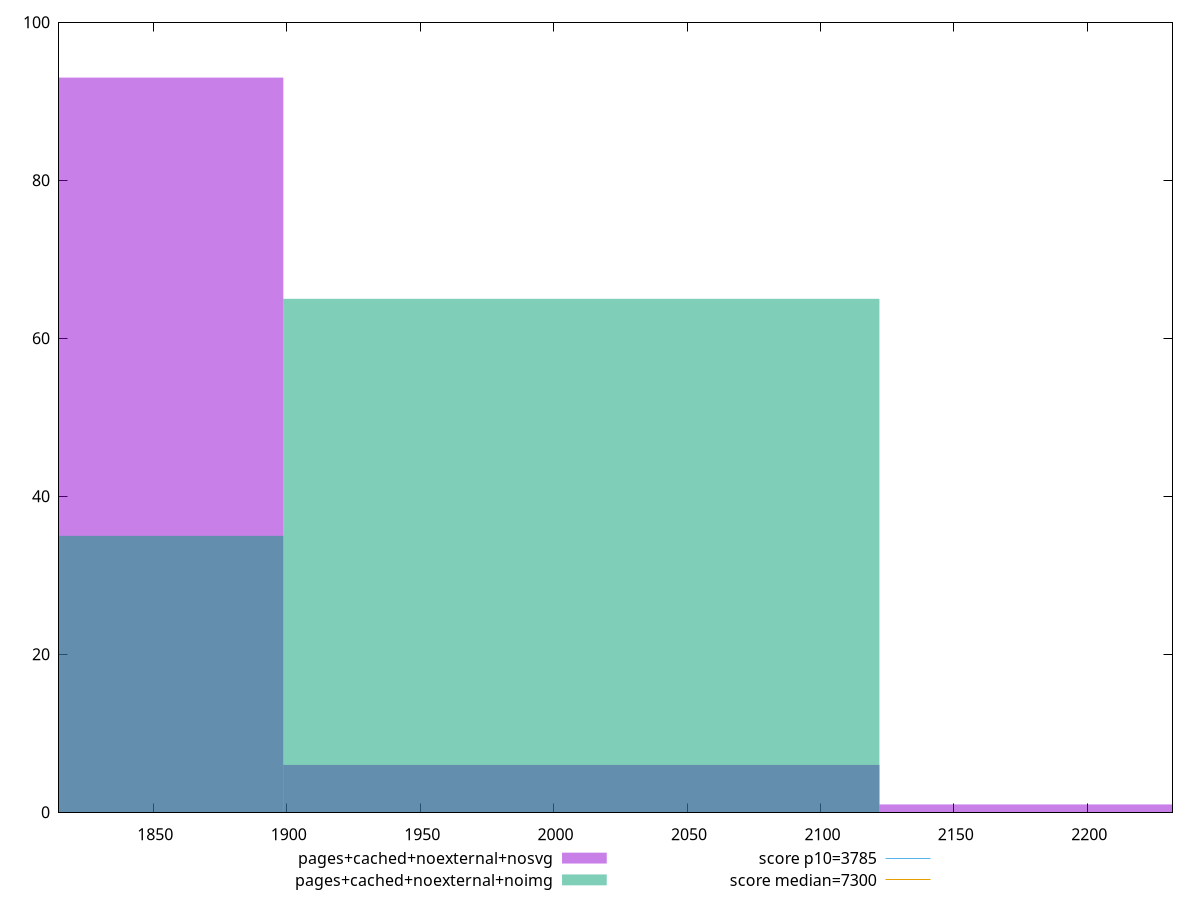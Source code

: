 reset

$pagesCachedNoexternalNosvg <<EOF
1787.0341333501553 93
2233.7926666876942 1
2010.4134000189247 6
EOF

$pagesCachedNoexternalNoimg <<EOF
1787.0341333501553 35
2010.4134000189247 65
EOF

set key outside below
set boxwidth 223.37926666876942
set xrange [1814.6572999999999:2231.929]
set yrange [0:100]
set style fill transparent solid 0.5 noborder

set parametric
set terminal svg size 640, 500 enhanced background rgb 'white'
set output "report_00007_2020-12-11T15:55:29.892Z/interactive/comparison/histogram/7_vs_8.svg"

plot $pagesCachedNoexternalNosvg title "pages+cached+noexternal+nosvg" with boxes, \
     $pagesCachedNoexternalNoimg title "pages+cached+noexternal+noimg" with boxes, \
     3785,t title "score p10=3785", \
     7300,t title "score median=7300"

reset
